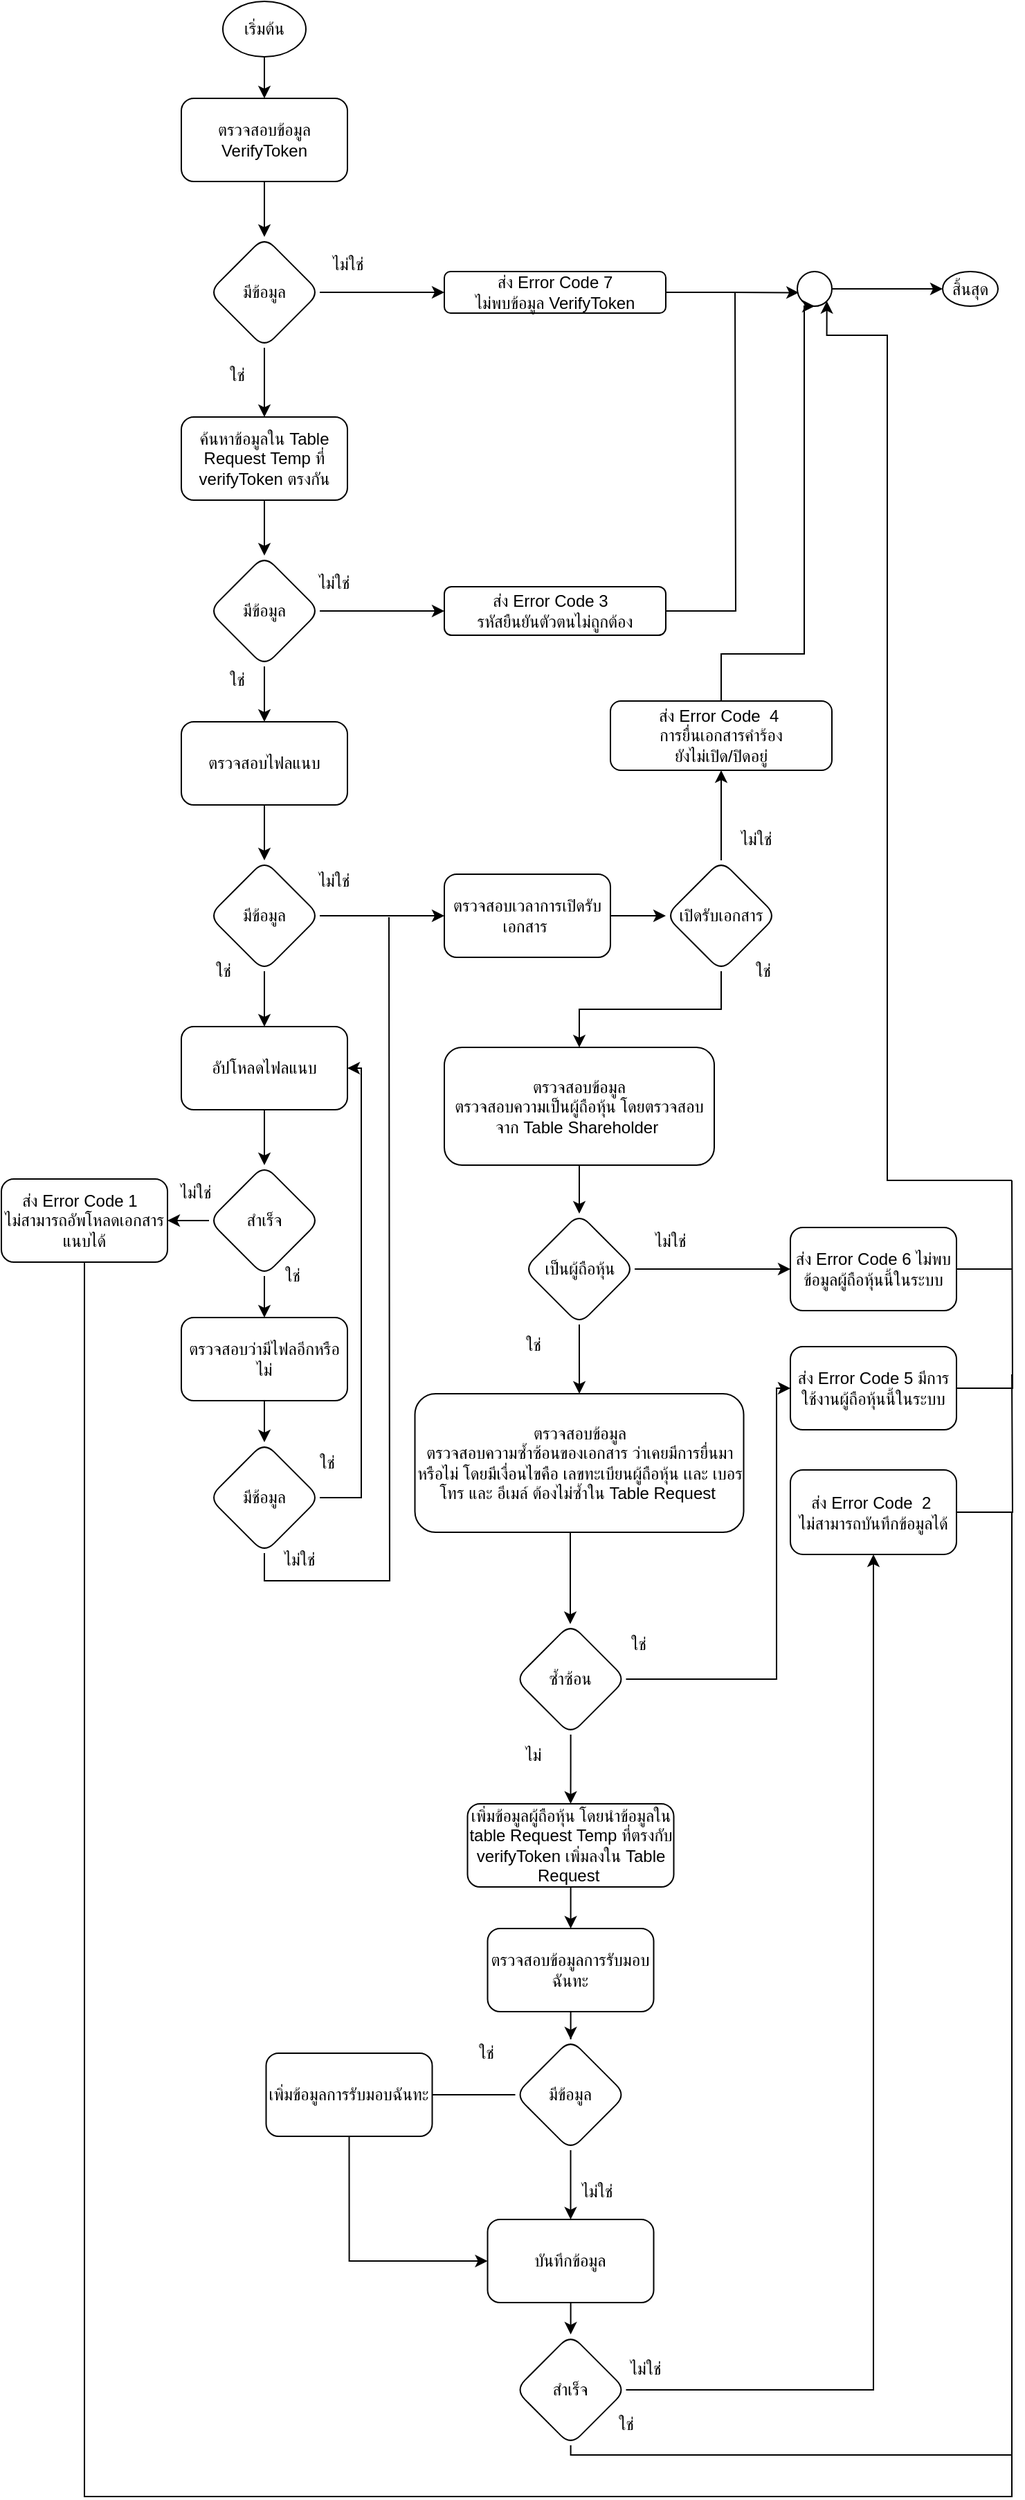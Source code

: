 <mxfile version="20.2.7" type="github">
  <diagram id="RMdtWBDBzw_GRddQN0wl" name="หน้า-1">
    <mxGraphModel dx="2377" dy="1228" grid="1" gridSize="10" guides="1" tooltips="1" connect="1" arrows="1" fold="1" page="1" pageScale="1" pageWidth="827" pageHeight="1169" math="0" shadow="0">
      <root>
        <mxCell id="0" />
        <mxCell id="1" parent="0" />
        <mxCell id="RDVR8g_Y1KUdD5dzRXbu-97" value="" style="edgeStyle=orthogonalEdgeStyle;rounded=0;orthogonalLoop=1;jettySize=auto;html=1;exitX=0.5;exitY=1;exitDx=0;exitDy=0;" edge="1" parent="1" source="RDVR8g_Y1KUdD5dzRXbu-98" target="RDVR8g_Y1KUdD5dzRXbu-102">
          <mxGeometry relative="1" as="geometry">
            <mxPoint x="441" y="1180" as="sourcePoint" />
            <Array as="points">
              <mxPoint x="441" y="1134" />
            </Array>
          </mxGeometry>
        </mxCell>
        <mxCell id="RDVR8g_Y1KUdD5dzRXbu-101" value="" style="edgeStyle=orthogonalEdgeStyle;rounded=0;orthogonalLoop=1;jettySize=auto;html=1;entryX=0;entryY=0.5;entryDx=0;entryDy=0;" edge="1" parent="1" source="RDVR8g_Y1KUdD5dzRXbu-102" target="RDVR8g_Y1KUdD5dzRXbu-111">
          <mxGeometry relative="1" as="geometry">
            <Array as="points">
              <mxPoint x="590" y="1240" />
              <mxPoint x="590" y="1030" />
            </Array>
          </mxGeometry>
        </mxCell>
        <mxCell id="RDVR8g_Y1KUdD5dzRXbu-121" style="edgeStyle=orthogonalEdgeStyle;rounded=0;orthogonalLoop=1;jettySize=auto;html=1;endArrow=classic;endFill=1;" edge="1" parent="1" source="RDVR8g_Y1KUdD5dzRXbu-102">
          <mxGeometry relative="1" as="geometry">
            <mxPoint x="441.25" y="1330.0" as="targetPoint" />
          </mxGeometry>
        </mxCell>
        <mxCell id="RDVR8g_Y1KUdD5dzRXbu-102" value="ซ้ำซ้อน" style="rhombus;whiteSpace=wrap;html=1;rounded=1;" vertex="1" parent="1">
          <mxGeometry x="401.25" y="1200" width="80" height="80" as="geometry" />
        </mxCell>
        <mxCell id="RDVR8g_Y1KUdD5dzRXbu-103" value="ใช่" style="text;html=1;align=center;verticalAlign=middle;resizable=0;points=[];autosize=1;strokeColor=none;fillColor=none;" vertex="1" parent="1">
          <mxGeometry x="470" y="1200" width="40" height="30" as="geometry" />
        </mxCell>
        <mxCell id="RDVR8g_Y1KUdD5dzRXbu-107" value="ไม่" style="text;html=1;align=center;verticalAlign=middle;resizable=0;points=[];autosize=1;strokeColor=none;fillColor=none;" vertex="1" parent="1">
          <mxGeometry x="394" y="1280" width="40" height="30" as="geometry" />
        </mxCell>
        <mxCell id="RDVR8g_Y1KUdD5dzRXbu-117" style="edgeStyle=orthogonalEdgeStyle;rounded=0;orthogonalLoop=1;jettySize=auto;html=1;endArrow=none;endFill=0;" edge="1" parent="1" source="RDVR8g_Y1KUdD5dzRXbu-111">
          <mxGeometry relative="1" as="geometry">
            <mxPoint x="760" y="880" as="targetPoint" />
          </mxGeometry>
        </mxCell>
        <mxCell id="RDVR8g_Y1KUdD5dzRXbu-119" style="edgeStyle=orthogonalEdgeStyle;rounded=0;orthogonalLoop=1;jettySize=auto;html=1;endArrow=none;endFill=0;" edge="1" parent="1" source="RDVR8g_Y1KUdD5dzRXbu-113">
          <mxGeometry relative="1" as="geometry">
            <mxPoint x="760" y="944" as="targetPoint" />
          </mxGeometry>
        </mxCell>
        <mxCell id="RDVR8g_Y1KUdD5dzRXbu-120" style="edgeStyle=orthogonalEdgeStyle;rounded=0;orthogonalLoop=1;jettySize=auto;html=1;exitX=0.5;exitY=1;exitDx=0;exitDy=0;endArrow=none;endFill=0;" edge="1" parent="1" source="RDVR8g_Y1KUdD5dzRXbu-47">
          <mxGeometry relative="1" as="geometry">
            <mxPoint x="310" y="690" as="targetPoint" />
          </mxGeometry>
        </mxCell>
        <mxCell id="RDVR8g_Y1KUdD5dzRXbu-141" value="" style="edgeStyle=orthogonalEdgeStyle;rounded=0;orthogonalLoop=1;jettySize=auto;html=1;endArrow=classic;endFill=1;" edge="1" parent="1" source="RDVR8g_Y1KUdD5dzRXbu-123" target="RDVR8g_Y1KUdD5dzRXbu-140">
          <mxGeometry relative="1" as="geometry" />
        </mxCell>
        <mxCell id="RDVR8g_Y1KUdD5dzRXbu-123" value="เพิ่มข้อมูลผู้ถือหุ้น โดยนำข้อมูลใน table Request Temp ที่ตรงกับ verifyToken เพิ่มลงใน Table Request&amp;nbsp;" style="rounded=1;whiteSpace=wrap;html=1;" vertex="1" parent="1">
          <mxGeometry x="366.75" y="1330" width="149" height="60" as="geometry" />
        </mxCell>
        <mxCell id="RDVR8g_Y1KUdD5dzRXbu-127" value="" style="edgeStyle=orthogonalEdgeStyle;rounded=0;orthogonalLoop=1;jettySize=auto;html=1;endArrow=classic;endFill=1;" edge="1" parent="1" source="RDVR8g_Y1KUdD5dzRXbu-124" target="RDVR8g_Y1KUdD5dzRXbu-126">
          <mxGeometry relative="1" as="geometry" />
        </mxCell>
        <mxCell id="RDVR8g_Y1KUdD5dzRXbu-124" value="บันทึกข้อมูล" style="whiteSpace=wrap;html=1;rounded=1;" vertex="1" parent="1">
          <mxGeometry x="381.25" y="1630" width="120" height="60" as="geometry" />
        </mxCell>
        <mxCell id="RDVR8g_Y1KUdD5dzRXbu-134" style="edgeStyle=orthogonalEdgeStyle;rounded=0;orthogonalLoop=1;jettySize=auto;html=1;entryX=0.5;entryY=1;entryDx=0;entryDy=0;endArrow=classic;endFill=1;" edge="1" parent="1" source="RDVR8g_Y1KUdD5dzRXbu-126" target="RDVR8g_Y1KUdD5dzRXbu-130">
          <mxGeometry relative="1" as="geometry" />
        </mxCell>
        <mxCell id="RDVR8g_Y1KUdD5dzRXbu-137" style="edgeStyle=orthogonalEdgeStyle;rounded=0;orthogonalLoop=1;jettySize=auto;html=1;endArrow=none;endFill=0;" edge="1" parent="1" source="RDVR8g_Y1KUdD5dzRXbu-126">
          <mxGeometry relative="1" as="geometry">
            <mxPoint x="760" y="1120" as="targetPoint" />
            <Array as="points">
              <mxPoint x="441" y="1800" />
              <mxPoint x="760" y="1800" />
            </Array>
          </mxGeometry>
        </mxCell>
        <mxCell id="RDVR8g_Y1KUdD5dzRXbu-126" value="สำเร็จ" style="rhombus;whiteSpace=wrap;html=1;rounded=1;" vertex="1" parent="1">
          <mxGeometry x="401.25" y="1713" width="80" height="80" as="geometry" />
        </mxCell>
        <mxCell id="RDVR8g_Y1KUdD5dzRXbu-1" value="เริ่มต้น" style="ellipse;whiteSpace=wrap;html=1;" vertex="1" parent="1">
          <mxGeometry x="190" y="29" width="60" height="40" as="geometry" />
        </mxCell>
        <mxCell id="RDVR8g_Y1KUdD5dzRXbu-2" value="ตรวจสอบข้อมูล VerifyToken" style="rounded=1;whiteSpace=wrap;html=1;" vertex="1" parent="1">
          <mxGeometry x="160" y="99" width="120" height="60" as="geometry" />
        </mxCell>
        <mxCell id="RDVR8g_Y1KUdD5dzRXbu-3" value="" style="edgeStyle=orthogonalEdgeStyle;rounded=0;orthogonalLoop=1;jettySize=auto;html=1;" edge="1" parent="1" source="RDVR8g_Y1KUdD5dzRXbu-1" target="RDVR8g_Y1KUdD5dzRXbu-2">
          <mxGeometry relative="1" as="geometry" />
        </mxCell>
        <mxCell id="RDVR8g_Y1KUdD5dzRXbu-8" value="มีข้อมูล" style="rhombus;whiteSpace=wrap;html=1;rounded=1;" vertex="1" parent="1">
          <mxGeometry x="180" y="199" width="80" height="80" as="geometry" />
        </mxCell>
        <mxCell id="RDVR8g_Y1KUdD5dzRXbu-9" value="" style="edgeStyle=orthogonalEdgeStyle;rounded=0;orthogonalLoop=1;jettySize=auto;html=1;" edge="1" parent="1" source="RDVR8g_Y1KUdD5dzRXbu-2" target="RDVR8g_Y1KUdD5dzRXbu-8">
          <mxGeometry relative="1" as="geometry" />
        </mxCell>
        <mxCell id="RDVR8g_Y1KUdD5dzRXbu-12" value="ไม่ใช่" style="text;html=1;align=center;verticalAlign=middle;resizable=0;points=[];autosize=1;strokeColor=none;fillColor=none;" vertex="1" parent="1">
          <mxGeometry x="255" y="204" width="50" height="30" as="geometry" />
        </mxCell>
        <mxCell id="RDVR8g_Y1KUdD5dzRXbu-13" value="ใช่" style="text;html=1;align=center;verticalAlign=middle;resizable=0;points=[];autosize=1;strokeColor=none;fillColor=none;" vertex="1" parent="1">
          <mxGeometry x="180" y="284" width="40" height="30" as="geometry" />
        </mxCell>
        <mxCell id="RDVR8g_Y1KUdD5dzRXbu-14" value="ค้นหาข้อมูลใน Table Request Temp ที่ verifyToken ตรงกัน" style="rounded=1;whiteSpace=wrap;html=1;" vertex="1" parent="1">
          <mxGeometry x="160" y="329" width="120" height="60" as="geometry" />
        </mxCell>
        <mxCell id="RDVR8g_Y1KUdD5dzRXbu-11" style="edgeStyle=orthogonalEdgeStyle;rounded=0;orthogonalLoop=1;jettySize=auto;html=1;entryX=0.5;entryY=0;entryDx=0;entryDy=0;" edge="1" parent="1" source="RDVR8g_Y1KUdD5dzRXbu-8" target="RDVR8g_Y1KUdD5dzRXbu-14">
          <mxGeometry relative="1" as="geometry">
            <mxPoint x="220" y="349" as="targetPoint" />
          </mxGeometry>
        </mxCell>
        <mxCell id="RDVR8g_Y1KUdD5dzRXbu-16" value="ส่ง Error Code 7&lt;br&gt;ไม่พบข้อมูล&amp;nbsp;VerifyToken" style="rounded=1;whiteSpace=wrap;html=1;" vertex="1" parent="1">
          <mxGeometry x="350" y="224" width="160" height="30" as="geometry" />
        </mxCell>
        <mxCell id="RDVR8g_Y1KUdD5dzRXbu-10" style="edgeStyle=orthogonalEdgeStyle;rounded=0;orthogonalLoop=1;jettySize=auto;html=1;entryX=0;entryY=0.5;entryDx=0;entryDy=0;entryPerimeter=0;" edge="1" parent="1" source="RDVR8g_Y1KUdD5dzRXbu-8" target="RDVR8g_Y1KUdD5dzRXbu-16">
          <mxGeometry relative="1" as="geometry">
            <mxPoint x="350" y="239" as="targetPoint" />
          </mxGeometry>
        </mxCell>
        <mxCell id="RDVR8g_Y1KUdD5dzRXbu-20" value="มีข้อมูล" style="rhombus;whiteSpace=wrap;html=1;rounded=1;" vertex="1" parent="1">
          <mxGeometry x="180" y="429" width="80" height="80" as="geometry" />
        </mxCell>
        <mxCell id="RDVR8g_Y1KUdD5dzRXbu-21" value="" style="edgeStyle=orthogonalEdgeStyle;rounded=0;orthogonalLoop=1;jettySize=auto;html=1;" edge="1" parent="1" source="RDVR8g_Y1KUdD5dzRXbu-14" target="RDVR8g_Y1KUdD5dzRXbu-20">
          <mxGeometry relative="1" as="geometry" />
        </mxCell>
        <mxCell id="RDVR8g_Y1KUdD5dzRXbu-32" style="edgeStyle=orthogonalEdgeStyle;rounded=0;orthogonalLoop=1;jettySize=auto;html=1;endArrow=none;endFill=0;" edge="1" parent="1" source="RDVR8g_Y1KUdD5dzRXbu-23">
          <mxGeometry relative="1" as="geometry">
            <mxPoint x="560" y="239" as="targetPoint" />
          </mxGeometry>
        </mxCell>
        <mxCell id="RDVR8g_Y1KUdD5dzRXbu-23" value="ส่ง Error Code 3&amp;nbsp;&amp;nbsp;&lt;br&gt;รหัสยืนยันตัวตนไม่ถูกต้อง" style="whiteSpace=wrap;html=1;rounded=1;" vertex="1" parent="1">
          <mxGeometry x="350" y="451.5" width="160" height="35" as="geometry" />
        </mxCell>
        <mxCell id="RDVR8g_Y1KUdD5dzRXbu-24" value="" style="edgeStyle=orthogonalEdgeStyle;rounded=0;orthogonalLoop=1;jettySize=auto;html=1;" edge="1" parent="1" source="RDVR8g_Y1KUdD5dzRXbu-20" target="RDVR8g_Y1KUdD5dzRXbu-23">
          <mxGeometry relative="1" as="geometry" />
        </mxCell>
        <mxCell id="RDVR8g_Y1KUdD5dzRXbu-25" value="ตรวจสอบไฟลแนบ" style="whiteSpace=wrap;html=1;rounded=1;" vertex="1" parent="1">
          <mxGeometry x="160" y="549" width="120" height="60" as="geometry" />
        </mxCell>
        <mxCell id="RDVR8g_Y1KUdD5dzRXbu-26" value="" style="edgeStyle=orthogonalEdgeStyle;rounded=0;orthogonalLoop=1;jettySize=auto;html=1;" edge="1" parent="1" source="RDVR8g_Y1KUdD5dzRXbu-20" target="RDVR8g_Y1KUdD5dzRXbu-25">
          <mxGeometry relative="1" as="geometry" />
        </mxCell>
        <mxCell id="RDVR8g_Y1KUdD5dzRXbu-27" value="ใช่" style="text;html=1;align=center;verticalAlign=middle;resizable=0;points=[];autosize=1;strokeColor=none;fillColor=none;" vertex="1" parent="1">
          <mxGeometry x="180" y="504" width="40" height="30" as="geometry" />
        </mxCell>
        <mxCell id="RDVR8g_Y1KUdD5dzRXbu-28" value="ไม่ใช่" style="text;html=1;align=center;verticalAlign=middle;resizable=0;points=[];autosize=1;strokeColor=none;fillColor=none;" vertex="1" parent="1">
          <mxGeometry x="245" y="434" width="50" height="30" as="geometry" />
        </mxCell>
        <mxCell id="RDVR8g_Y1KUdD5dzRXbu-33" style="edgeStyle=orthogonalEdgeStyle;rounded=0;orthogonalLoop=1;jettySize=auto;html=1;entryX=0;entryY=0.5;entryDx=0;entryDy=0;" edge="1" parent="1" source="RDVR8g_Y1KUdD5dzRXbu-29">
          <mxGeometry relative="1" as="geometry">
            <mxPoint x="350" y="689" as="targetPoint" />
          </mxGeometry>
        </mxCell>
        <mxCell id="RDVR8g_Y1KUdD5dzRXbu-29" value="มีข้อมูล" style="rhombus;whiteSpace=wrap;html=1;rounded=1;" vertex="1" parent="1">
          <mxGeometry x="180" y="649" width="80" height="80" as="geometry" />
        </mxCell>
        <mxCell id="RDVR8g_Y1KUdD5dzRXbu-30" value="" style="edgeStyle=orthogonalEdgeStyle;rounded=0;orthogonalLoop=1;jettySize=auto;html=1;" edge="1" parent="1" source="RDVR8g_Y1KUdD5dzRXbu-25" target="RDVR8g_Y1KUdD5dzRXbu-29">
          <mxGeometry relative="1" as="geometry" />
        </mxCell>
        <mxCell id="RDVR8g_Y1KUdD5dzRXbu-36" value="ไม่ใช่" style="text;html=1;align=center;verticalAlign=middle;resizable=0;points=[];autosize=1;strokeColor=none;fillColor=none;" vertex="1" parent="1">
          <mxGeometry x="245" y="649" width="50" height="30" as="geometry" />
        </mxCell>
        <mxCell id="RDVR8g_Y1KUdD5dzRXbu-37" value="ใช่" style="text;html=1;align=center;verticalAlign=middle;resizable=0;points=[];autosize=1;strokeColor=none;fillColor=none;" vertex="1" parent="1">
          <mxGeometry x="170" y="714" width="40" height="30" as="geometry" />
        </mxCell>
        <mxCell id="RDVR8g_Y1KUdD5dzRXbu-38" value="อัปโหลดไฟลแนบ" style="whiteSpace=wrap;html=1;rounded=1;" vertex="1" parent="1">
          <mxGeometry x="160" y="769" width="120" height="60" as="geometry" />
        </mxCell>
        <mxCell id="RDVR8g_Y1KUdD5dzRXbu-39" value="" style="edgeStyle=orthogonalEdgeStyle;rounded=0;orthogonalLoop=1;jettySize=auto;html=1;" edge="1" parent="1" source="RDVR8g_Y1KUdD5dzRXbu-29" target="RDVR8g_Y1KUdD5dzRXbu-38">
          <mxGeometry relative="1" as="geometry" />
        </mxCell>
        <mxCell id="RDVR8g_Y1KUdD5dzRXbu-42" value="สำเร็จ" style="rhombus;whiteSpace=wrap;html=1;rounded=1;" vertex="1" parent="1">
          <mxGeometry x="180" y="869" width="80" height="80" as="geometry" />
        </mxCell>
        <mxCell id="RDVR8g_Y1KUdD5dzRXbu-43" value="" style="edgeStyle=orthogonalEdgeStyle;rounded=0;orthogonalLoop=1;jettySize=auto;html=1;" edge="1" parent="1" source="RDVR8g_Y1KUdD5dzRXbu-38" target="RDVR8g_Y1KUdD5dzRXbu-42">
          <mxGeometry relative="1" as="geometry" />
        </mxCell>
        <mxCell id="RDVR8g_Y1KUdD5dzRXbu-45" value="ตรวจสอบว่ามีไฟลอีกหรือไม่" style="whiteSpace=wrap;html=1;rounded=1;" vertex="1" parent="1">
          <mxGeometry x="160" y="979" width="120" height="60" as="geometry" />
        </mxCell>
        <mxCell id="RDVR8g_Y1KUdD5dzRXbu-46" value="" style="edgeStyle=orthogonalEdgeStyle;rounded=0;orthogonalLoop=1;jettySize=auto;html=1;" edge="1" parent="1" source="RDVR8g_Y1KUdD5dzRXbu-42" target="RDVR8g_Y1KUdD5dzRXbu-45">
          <mxGeometry relative="1" as="geometry" />
        </mxCell>
        <mxCell id="RDVR8g_Y1KUdD5dzRXbu-51" style="edgeStyle=orthogonalEdgeStyle;rounded=0;orthogonalLoop=1;jettySize=auto;html=1;endArrow=classic;endFill=1;entryX=1;entryY=0.5;entryDx=0;entryDy=0;" edge="1" parent="1" source="RDVR8g_Y1KUdD5dzRXbu-47" target="RDVR8g_Y1KUdD5dzRXbu-38">
          <mxGeometry relative="1" as="geometry">
            <mxPoint x="305" y="690" as="targetPoint" />
            <Array as="points">
              <mxPoint x="290" y="1109" />
              <mxPoint x="290" y="799" />
            </Array>
          </mxGeometry>
        </mxCell>
        <mxCell id="RDVR8g_Y1KUdD5dzRXbu-47" value="มีช้อมูล" style="rhombus;whiteSpace=wrap;html=1;rounded=1;" vertex="1" parent="1">
          <mxGeometry x="180" y="1069" width="80" height="80" as="geometry" />
        </mxCell>
        <mxCell id="RDVR8g_Y1KUdD5dzRXbu-48" value="" style="edgeStyle=orthogonalEdgeStyle;rounded=0;orthogonalLoop=1;jettySize=auto;html=1;" edge="1" parent="1" source="RDVR8g_Y1KUdD5dzRXbu-45" target="RDVR8g_Y1KUdD5dzRXbu-47">
          <mxGeometry relative="1" as="geometry" />
        </mxCell>
        <mxCell id="RDVR8g_Y1KUdD5dzRXbu-52" value="ไม่ใช่" style="text;html=1;align=center;verticalAlign=middle;resizable=0;points=[];autosize=1;strokeColor=none;fillColor=none;" vertex="1" parent="1">
          <mxGeometry x="220" y="1139" width="50" height="30" as="geometry" />
        </mxCell>
        <mxCell id="RDVR8g_Y1KUdD5dzRXbu-54" value="ตรวจสอบเวลาการเปิดรับเอกสาร&amp;nbsp;" style="rounded=1;whiteSpace=wrap;html=1;" vertex="1" parent="1">
          <mxGeometry x="350" y="659" width="120" height="60" as="geometry" />
        </mxCell>
        <mxCell id="RDVR8g_Y1KUdD5dzRXbu-60" style="edgeStyle=orthogonalEdgeStyle;rounded=0;orthogonalLoop=1;jettySize=auto;html=1;entryX=0.5;entryY=0;entryDx=0;entryDy=0;" edge="1" parent="1" source="RDVR8g_Y1KUdD5dzRXbu-55" target="RDVR8g_Y1KUdD5dzRXbu-90">
          <mxGeometry relative="1" as="geometry">
            <mxPoint x="440" y="780" as="targetPoint" />
          </mxGeometry>
        </mxCell>
        <mxCell id="RDVR8g_Y1KUdD5dzRXbu-55" value="เปิดรับเอกสาร" style="rhombus;whiteSpace=wrap;html=1;rounded=1;" vertex="1" parent="1">
          <mxGeometry x="510" y="649" width="80" height="80" as="geometry" />
        </mxCell>
        <mxCell id="RDVR8g_Y1KUdD5dzRXbu-56" value="" style="edgeStyle=orthogonalEdgeStyle;rounded=0;orthogonalLoop=1;jettySize=auto;html=1;" edge="1" parent="1" source="RDVR8g_Y1KUdD5dzRXbu-54" target="RDVR8g_Y1KUdD5dzRXbu-55">
          <mxGeometry relative="1" as="geometry" />
        </mxCell>
        <mxCell id="RDVR8g_Y1KUdD5dzRXbu-139" style="edgeStyle=orthogonalEdgeStyle;rounded=0;orthogonalLoop=1;jettySize=auto;html=1;endArrow=none;endFill=0;" edge="1" parent="1" source="RDVR8g_Y1KUdD5dzRXbu-57">
          <mxGeometry relative="1" as="geometry">
            <mxPoint x="760" y="1600" as="targetPoint" />
            <Array as="points">
              <mxPoint x="90" y="1830" />
              <mxPoint x="760" y="1830" />
            </Array>
          </mxGeometry>
        </mxCell>
        <mxCell id="RDVR8g_Y1KUdD5dzRXbu-57" value="ส่ง Error Code 1&amp;nbsp;&amp;nbsp;&lt;br&gt;ไม่สามารถอัพโหลดเอกสารแนบได้" style="rounded=1;whiteSpace=wrap;html=1;" vertex="1" parent="1">
          <mxGeometry x="30" y="879" width="120" height="60" as="geometry" />
        </mxCell>
        <mxCell id="RDVR8g_Y1KUdD5dzRXbu-44" style="edgeStyle=orthogonalEdgeStyle;rounded=0;orthogonalLoop=1;jettySize=auto;html=1;" edge="1" parent="1" source="RDVR8g_Y1KUdD5dzRXbu-42" target="RDVR8g_Y1KUdD5dzRXbu-57">
          <mxGeometry relative="1" as="geometry">
            <mxPoint x="310" y="909" as="targetPoint" />
          </mxGeometry>
        </mxCell>
        <mxCell id="RDVR8g_Y1KUdD5dzRXbu-58" value="ใช่" style="text;html=1;align=center;verticalAlign=middle;resizable=0;points=[];autosize=1;strokeColor=none;fillColor=none;" vertex="1" parent="1">
          <mxGeometry x="245" y="1069" width="40" height="30" as="geometry" />
        </mxCell>
        <mxCell id="RDVR8g_Y1KUdD5dzRXbu-59" value="" style="ellipse;whiteSpace=wrap;html=1;aspect=fixed;" vertex="1" parent="1">
          <mxGeometry x="605" y="224" width="25" height="25" as="geometry" />
        </mxCell>
        <mxCell id="RDVR8g_Y1KUdD5dzRXbu-31" style="edgeStyle=orthogonalEdgeStyle;rounded=0;orthogonalLoop=1;jettySize=auto;html=1;entryX=0.044;entryY=0.609;entryDx=0;entryDy=0;entryPerimeter=0;" edge="1" parent="1" source="RDVR8g_Y1KUdD5dzRXbu-16" target="RDVR8g_Y1KUdD5dzRXbu-59">
          <mxGeometry relative="1" as="geometry">
            <mxPoint x="550" y="139" as="targetPoint" />
          </mxGeometry>
        </mxCell>
        <mxCell id="RDVR8g_Y1KUdD5dzRXbu-76" style="edgeStyle=orthogonalEdgeStyle;rounded=0;orthogonalLoop=1;jettySize=auto;html=1;entryX=0.5;entryY=1;entryDx=0;entryDy=0;endArrow=classic;endFill=1;" edge="1" parent="1" source="RDVR8g_Y1KUdD5dzRXbu-62" target="RDVR8g_Y1KUdD5dzRXbu-59">
          <mxGeometry relative="1" as="geometry">
            <Array as="points">
              <mxPoint x="550" y="500" />
              <mxPoint x="610" y="500" />
              <mxPoint x="610" y="249" />
            </Array>
          </mxGeometry>
        </mxCell>
        <mxCell id="RDVR8g_Y1KUdD5dzRXbu-62" value="ส่ง Error Code&amp;nbsp; 4&amp;nbsp;&lt;br&gt;การยื่นเอกสารคำร้อง&lt;br&gt;ยังไม่เปิด/ปิดอยู่" style="whiteSpace=wrap;html=1;rounded=1;" vertex="1" parent="1">
          <mxGeometry x="470" y="534" width="160" height="50" as="geometry" />
        </mxCell>
        <mxCell id="RDVR8g_Y1KUdD5dzRXbu-61" style="edgeStyle=orthogonalEdgeStyle;rounded=0;orthogonalLoop=1;jettySize=auto;html=1;entryX=0.5;entryY=1;entryDx=0;entryDy=0;" edge="1" parent="1" source="RDVR8g_Y1KUdD5dzRXbu-55" target="RDVR8g_Y1KUdD5dzRXbu-62">
          <mxGeometry relative="1" as="geometry">
            <mxPoint x="550" y="609" as="targetPoint" />
          </mxGeometry>
        </mxCell>
        <mxCell id="RDVR8g_Y1KUdD5dzRXbu-64" value="ไม่ใช่" style="text;html=1;align=center;verticalAlign=middle;resizable=0;points=[];autosize=1;strokeColor=none;fillColor=none;" vertex="1" parent="1">
          <mxGeometry x="550" y="619" width="50" height="30" as="geometry" />
        </mxCell>
        <mxCell id="RDVR8g_Y1KUdD5dzRXbu-65" value="ใช่" style="text;html=1;align=center;verticalAlign=middle;resizable=0;points=[];autosize=1;strokeColor=none;fillColor=none;" vertex="1" parent="1">
          <mxGeometry x="560" y="714" width="40" height="30" as="geometry" />
        </mxCell>
        <mxCell id="RDVR8g_Y1KUdD5dzRXbu-68" value="สิ้นสุด" style="ellipse;whiteSpace=wrap;html=1;" vertex="1" parent="1">
          <mxGeometry x="710" y="224" width="40" height="25" as="geometry" />
        </mxCell>
        <mxCell id="RDVR8g_Y1KUdD5dzRXbu-70" value="" style="edgeStyle=orthogonalEdgeStyle;rounded=0;orthogonalLoop=1;jettySize=auto;html=1;endArrow=classic;endFill=1;" edge="1" parent="1" source="RDVR8g_Y1KUdD5dzRXbu-59" target="RDVR8g_Y1KUdD5dzRXbu-68">
          <mxGeometry relative="1" as="geometry" />
        </mxCell>
        <mxCell id="RDVR8g_Y1KUdD5dzRXbu-72" value="ใช่" style="text;html=1;align=center;verticalAlign=middle;resizable=0;points=[];autosize=1;strokeColor=none;fillColor=none;" vertex="1" parent="1">
          <mxGeometry x="220" y="934" width="40" height="30" as="geometry" />
        </mxCell>
        <mxCell id="RDVR8g_Y1KUdD5dzRXbu-73" value="ไม่ใช่" style="text;html=1;align=center;verticalAlign=middle;resizable=0;points=[];autosize=1;strokeColor=none;fillColor=none;" vertex="1" parent="1">
          <mxGeometry x="145" y="874" width="50" height="30" as="geometry" />
        </mxCell>
        <mxCell id="RDVR8g_Y1KUdD5dzRXbu-90" value="ตรวจสอบข้อมูล&lt;br&gt;ตรวจสอบความเป็นผู้ถือหุ้น โดยตรวจสอบจาก Table Shareholder&amp;nbsp;" style="whiteSpace=wrap;html=1;rounded=1;" vertex="1" parent="1">
          <mxGeometry x="350" y="784" width="195" height="85" as="geometry" />
        </mxCell>
        <mxCell id="RDVR8g_Y1KUdD5dzRXbu-116" value="" style="edgeStyle=orthogonalEdgeStyle;rounded=0;orthogonalLoop=1;jettySize=auto;html=1;endArrow=classic;endFill=1;" edge="1" parent="1" source="RDVR8g_Y1KUdD5dzRXbu-95" target="RDVR8g_Y1KUdD5dzRXbu-98">
          <mxGeometry relative="1" as="geometry" />
        </mxCell>
        <mxCell id="RDVR8g_Y1KUdD5dzRXbu-95" value="เป็นผู้ถือหุ้น" style="rhombus;whiteSpace=wrap;html=1;rounded=1;" vertex="1" parent="1">
          <mxGeometry x="407.5" y="904" width="80" height="80" as="geometry" />
        </mxCell>
        <mxCell id="RDVR8g_Y1KUdD5dzRXbu-88" value="" style="edgeStyle=orthogonalEdgeStyle;rounded=0;orthogonalLoop=1;jettySize=auto;html=1;" edge="1" parent="1" source="RDVR8g_Y1KUdD5dzRXbu-90" target="RDVR8g_Y1KUdD5dzRXbu-95">
          <mxGeometry relative="1" as="geometry" />
        </mxCell>
        <mxCell id="RDVR8g_Y1KUdD5dzRXbu-99" value="ใช่" style="text;html=1;align=center;verticalAlign=middle;resizable=0;points=[];autosize=1;strokeColor=none;fillColor=none;" vertex="1" parent="1">
          <mxGeometry x="394" y="984" width="40" height="30" as="geometry" />
        </mxCell>
        <mxCell id="RDVR8g_Y1KUdD5dzRXbu-96" value="ไม่ใช่" style="text;html=1;align=center;verticalAlign=middle;resizable=0;points=[];autosize=1;strokeColor=none;fillColor=none;" vertex="1" parent="1">
          <mxGeometry x="487.5" y="909" width="50" height="30" as="geometry" />
        </mxCell>
        <mxCell id="RDVR8g_Y1KUdD5dzRXbu-98" value="ตรวจสอบข้อมูล&lt;br&gt;ตรวจสอบความซ้ำซ้อนของเอกสาร ว่าเคยมีการยื่นมาหรือไม่ โดยมีเงื่อนไขคือ เลขทะเบียนผู้ถือหุ้น เเละ เบอรโทร และ อีเมล์ ต้องไม่ซ้ำใน Table Request&amp;nbsp;" style="whiteSpace=wrap;html=1;rounded=1;" vertex="1" parent="1">
          <mxGeometry x="328.75" y="1034" width="237.5" height="100" as="geometry" />
        </mxCell>
        <mxCell id="RDVR8g_Y1KUdD5dzRXbu-113" value="ส่ง Error Code 6 ไม่พบข้อมูลผู้ถือหุ้นนี้ในระบบ" style="whiteSpace=wrap;html=1;rounded=1;" vertex="1" parent="1">
          <mxGeometry x="600" y="914" width="120" height="60" as="geometry" />
        </mxCell>
        <mxCell id="RDVR8g_Y1KUdD5dzRXbu-89" style="edgeStyle=orthogonalEdgeStyle;rounded=0;orthogonalLoop=1;jettySize=auto;html=1;entryX=0;entryY=0.5;entryDx=0;entryDy=0;exitX=1;exitY=0.5;exitDx=0;exitDy=0;" edge="1" parent="1" source="RDVR8g_Y1KUdD5dzRXbu-95" target="RDVR8g_Y1KUdD5dzRXbu-113">
          <mxGeometry relative="1" as="geometry">
            <Array as="points">
              <mxPoint x="550" y="944" />
              <mxPoint x="550" y="944" />
            </Array>
          </mxGeometry>
        </mxCell>
        <mxCell id="RDVR8g_Y1KUdD5dzRXbu-111" value="ส่ง Error Code 5 มีการใช้งานผู้ถือหุ้นนี้ในระบบ" style="whiteSpace=wrap;html=1;rounded=1;" vertex="1" parent="1">
          <mxGeometry x="600" y="1000" width="120" height="60" as="geometry" />
        </mxCell>
        <mxCell id="RDVR8g_Y1KUdD5dzRXbu-118" style="edgeStyle=orthogonalEdgeStyle;rounded=0;orthogonalLoop=1;jettySize=auto;html=1;endArrow=classic;endFill=1;entryX=1;entryY=1;entryDx=0;entryDy=0;" edge="1" parent="1" target="RDVR8g_Y1KUdD5dzRXbu-59">
          <mxGeometry relative="1" as="geometry">
            <mxPoint x="740" y="390" as="targetPoint" />
            <mxPoint x="760" y="880" as="sourcePoint" />
            <Array as="points">
              <mxPoint x="670" y="880" />
              <mxPoint x="670" y="270" />
              <mxPoint x="626" y="270" />
            </Array>
          </mxGeometry>
        </mxCell>
        <mxCell id="RDVR8g_Y1KUdD5dzRXbu-136" style="edgeStyle=orthogonalEdgeStyle;rounded=0;orthogonalLoop=1;jettySize=auto;html=1;endArrow=none;endFill=0;" edge="1" parent="1" source="RDVR8g_Y1KUdD5dzRXbu-130">
          <mxGeometry relative="1" as="geometry">
            <mxPoint x="760" y="1020" as="targetPoint" />
          </mxGeometry>
        </mxCell>
        <mxCell id="RDVR8g_Y1KUdD5dzRXbu-130" value="ส่ง Error Code&amp;nbsp; 2&amp;nbsp;&lt;br&gt;ไม่สามารถบันทึกข้อมูลได้" style="rounded=1;whiteSpace=wrap;html=1;" vertex="1" parent="1">
          <mxGeometry x="600" y="1089" width="120" height="61" as="geometry" />
        </mxCell>
        <mxCell id="RDVR8g_Y1KUdD5dzRXbu-135" value="ไม่ใช่" style="text;html=1;align=center;verticalAlign=middle;resizable=0;points=[];autosize=1;strokeColor=none;fillColor=none;" vertex="1" parent="1">
          <mxGeometry x="470" y="1723" width="50" height="30" as="geometry" />
        </mxCell>
        <mxCell id="RDVR8g_Y1KUdD5dzRXbu-138" value="ใช่" style="text;html=1;align=center;verticalAlign=middle;resizable=0;points=[];autosize=1;strokeColor=none;fillColor=none;" vertex="1" parent="1">
          <mxGeometry x="461.25" y="1763" width="40" height="30" as="geometry" />
        </mxCell>
        <mxCell id="RDVR8g_Y1KUdD5dzRXbu-143" value="" style="edgeStyle=orthogonalEdgeStyle;rounded=0;orthogonalLoop=1;jettySize=auto;html=1;endArrow=classic;endFill=1;" edge="1" parent="1" source="RDVR8g_Y1KUdD5dzRXbu-140" target="RDVR8g_Y1KUdD5dzRXbu-142">
          <mxGeometry relative="1" as="geometry" />
        </mxCell>
        <mxCell id="RDVR8g_Y1KUdD5dzRXbu-140" value="ตรวจสอบข้อมูลการรับมอบฉันทะ" style="whiteSpace=wrap;html=1;rounded=1;" vertex="1" parent="1">
          <mxGeometry x="381.25" y="1420" width="120" height="60" as="geometry" />
        </mxCell>
        <mxCell id="RDVR8g_Y1KUdD5dzRXbu-145" value="" style="edgeStyle=orthogonalEdgeStyle;rounded=0;orthogonalLoop=1;jettySize=auto;html=1;endArrow=none;endFill=0;" edge="1" parent="1" source="RDVR8g_Y1KUdD5dzRXbu-142" target="RDVR8g_Y1KUdD5dzRXbu-144">
          <mxGeometry relative="1" as="geometry" />
        </mxCell>
        <mxCell id="RDVR8g_Y1KUdD5dzRXbu-147" style="edgeStyle=orthogonalEdgeStyle;rounded=0;orthogonalLoop=1;jettySize=auto;html=1;entryX=0.5;entryY=0;entryDx=0;entryDy=0;endArrow=classic;endFill=1;" edge="1" parent="1" source="RDVR8g_Y1KUdD5dzRXbu-142" target="RDVR8g_Y1KUdD5dzRXbu-124">
          <mxGeometry relative="1" as="geometry" />
        </mxCell>
        <mxCell id="RDVR8g_Y1KUdD5dzRXbu-142" value="มีข้อมูล" style="rhombus;whiteSpace=wrap;html=1;rounded=1;" vertex="1" parent="1">
          <mxGeometry x="401.25" y="1500" width="80" height="80" as="geometry" />
        </mxCell>
        <mxCell id="RDVR8g_Y1KUdD5dzRXbu-146" style="edgeStyle=orthogonalEdgeStyle;rounded=0;orthogonalLoop=1;jettySize=auto;html=1;entryX=0;entryY=0.5;entryDx=0;entryDy=0;endArrow=classic;endFill=1;exitX=0.5;exitY=1;exitDx=0;exitDy=0;" edge="1" parent="1" source="RDVR8g_Y1KUdD5dzRXbu-144" target="RDVR8g_Y1KUdD5dzRXbu-124">
          <mxGeometry relative="1" as="geometry" />
        </mxCell>
        <mxCell id="RDVR8g_Y1KUdD5dzRXbu-144" value="เพิ่มข้อมูลการรับมอบฉันทะ" style="whiteSpace=wrap;html=1;rounded=1;" vertex="1" parent="1">
          <mxGeometry x="221.25" y="1510" width="120" height="60" as="geometry" />
        </mxCell>
        <mxCell id="RDVR8g_Y1KUdD5dzRXbu-148" value="ใช่" style="text;html=1;align=center;verticalAlign=middle;resizable=0;points=[];autosize=1;strokeColor=none;fillColor=none;" vertex="1" parent="1">
          <mxGeometry x="360" y="1495" width="40" height="30" as="geometry" />
        </mxCell>
        <mxCell id="RDVR8g_Y1KUdD5dzRXbu-149" value="ไม่ใช่" style="text;html=1;align=center;verticalAlign=middle;resizable=0;points=[];autosize=1;strokeColor=none;fillColor=none;" vertex="1" parent="1">
          <mxGeometry x="435" y="1595" width="50" height="30" as="geometry" />
        </mxCell>
      </root>
    </mxGraphModel>
  </diagram>
</mxfile>
